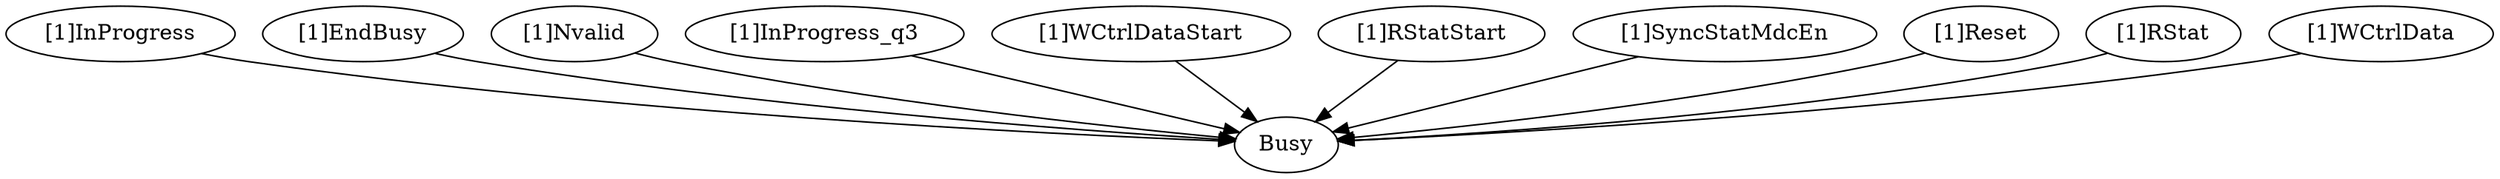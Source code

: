 strict digraph "" {
	"[1]InProgress"	 [complexity=9,
		importance=0.0720535203741,
		rank=0.00800594670823];
	Busy	 [complexity=0,
		importance=0.029498072359,
		rank=0.0];
	"[1]InProgress" -> Busy;
	"[1]EndBusy"	 [complexity=9,
		importance=0.0686547783581,
		rank=0.00762830870646];
	"[1]EndBusy" -> Busy;
	"[1]Nvalid"	 [complexity=9,
		importance=0.0716466322418,
		rank=0.00796073691575];
	"[1]Nvalid" -> Busy;
	"[1]InProgress_q3"	 [complexity=9,
		importance=0.0659878578108,
		rank=0.0073319842012];
	"[1]InProgress_q3" -> Busy;
	"[1]WCtrlDataStart"	 [complexity=9,
		importance=0.0724441296964,
		rank=0.00804934774405];
	"[1]WCtrlDataStart" -> Busy;
	"[1]RStatStart"	 [complexity=9,
		importance=0.0724441296964,
		rank=0.00804934774405];
	"[1]RStatStart" -> Busy;
	"[1]SyncStatMdcEn"	 [complexity=9,
		importance=0.0677968459332,
		rank=0.00753298288146];
	"[1]SyncStatMdcEn" -> Busy;
	"[1]Reset"	 [complexity=1,
		importance=0.0943589394307,
		rank=0.0943589394307];
	"[1]Reset" -> Busy;
	"[1]RStat"	 [complexity=9,
		importance=0.0648608670717,
		rank=0.00720676300797];
	"[1]RStat" -> Busy;
	"[1]WCtrlData"	 [complexity=9,
		importance=0.0648608670717,
		rank=0.00720676300797];
	"[1]WCtrlData" -> Busy;
}
